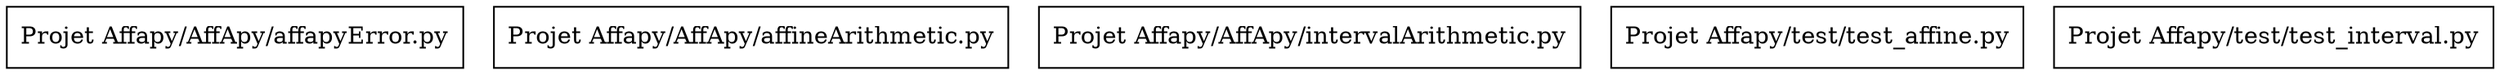 digraph "packages_AffApy_UML_Diagram" {
charset="utf-8"
rankdir=BT
"0" [label="Projet Affapy/AffApy/affapyError.py", shape="box"];
"1" [label="Projet Affapy/AffApy/affineArithmetic.py", shape="box"];
"2" [label="Projet Affapy/AffApy/intervalArithmetic.py", shape="box"];
"3" [label="Projet Affapy/test/test_affine.py", shape="box"];
"4" [label="Projet Affapy/test/test_interval.py", shape="box"];
}
